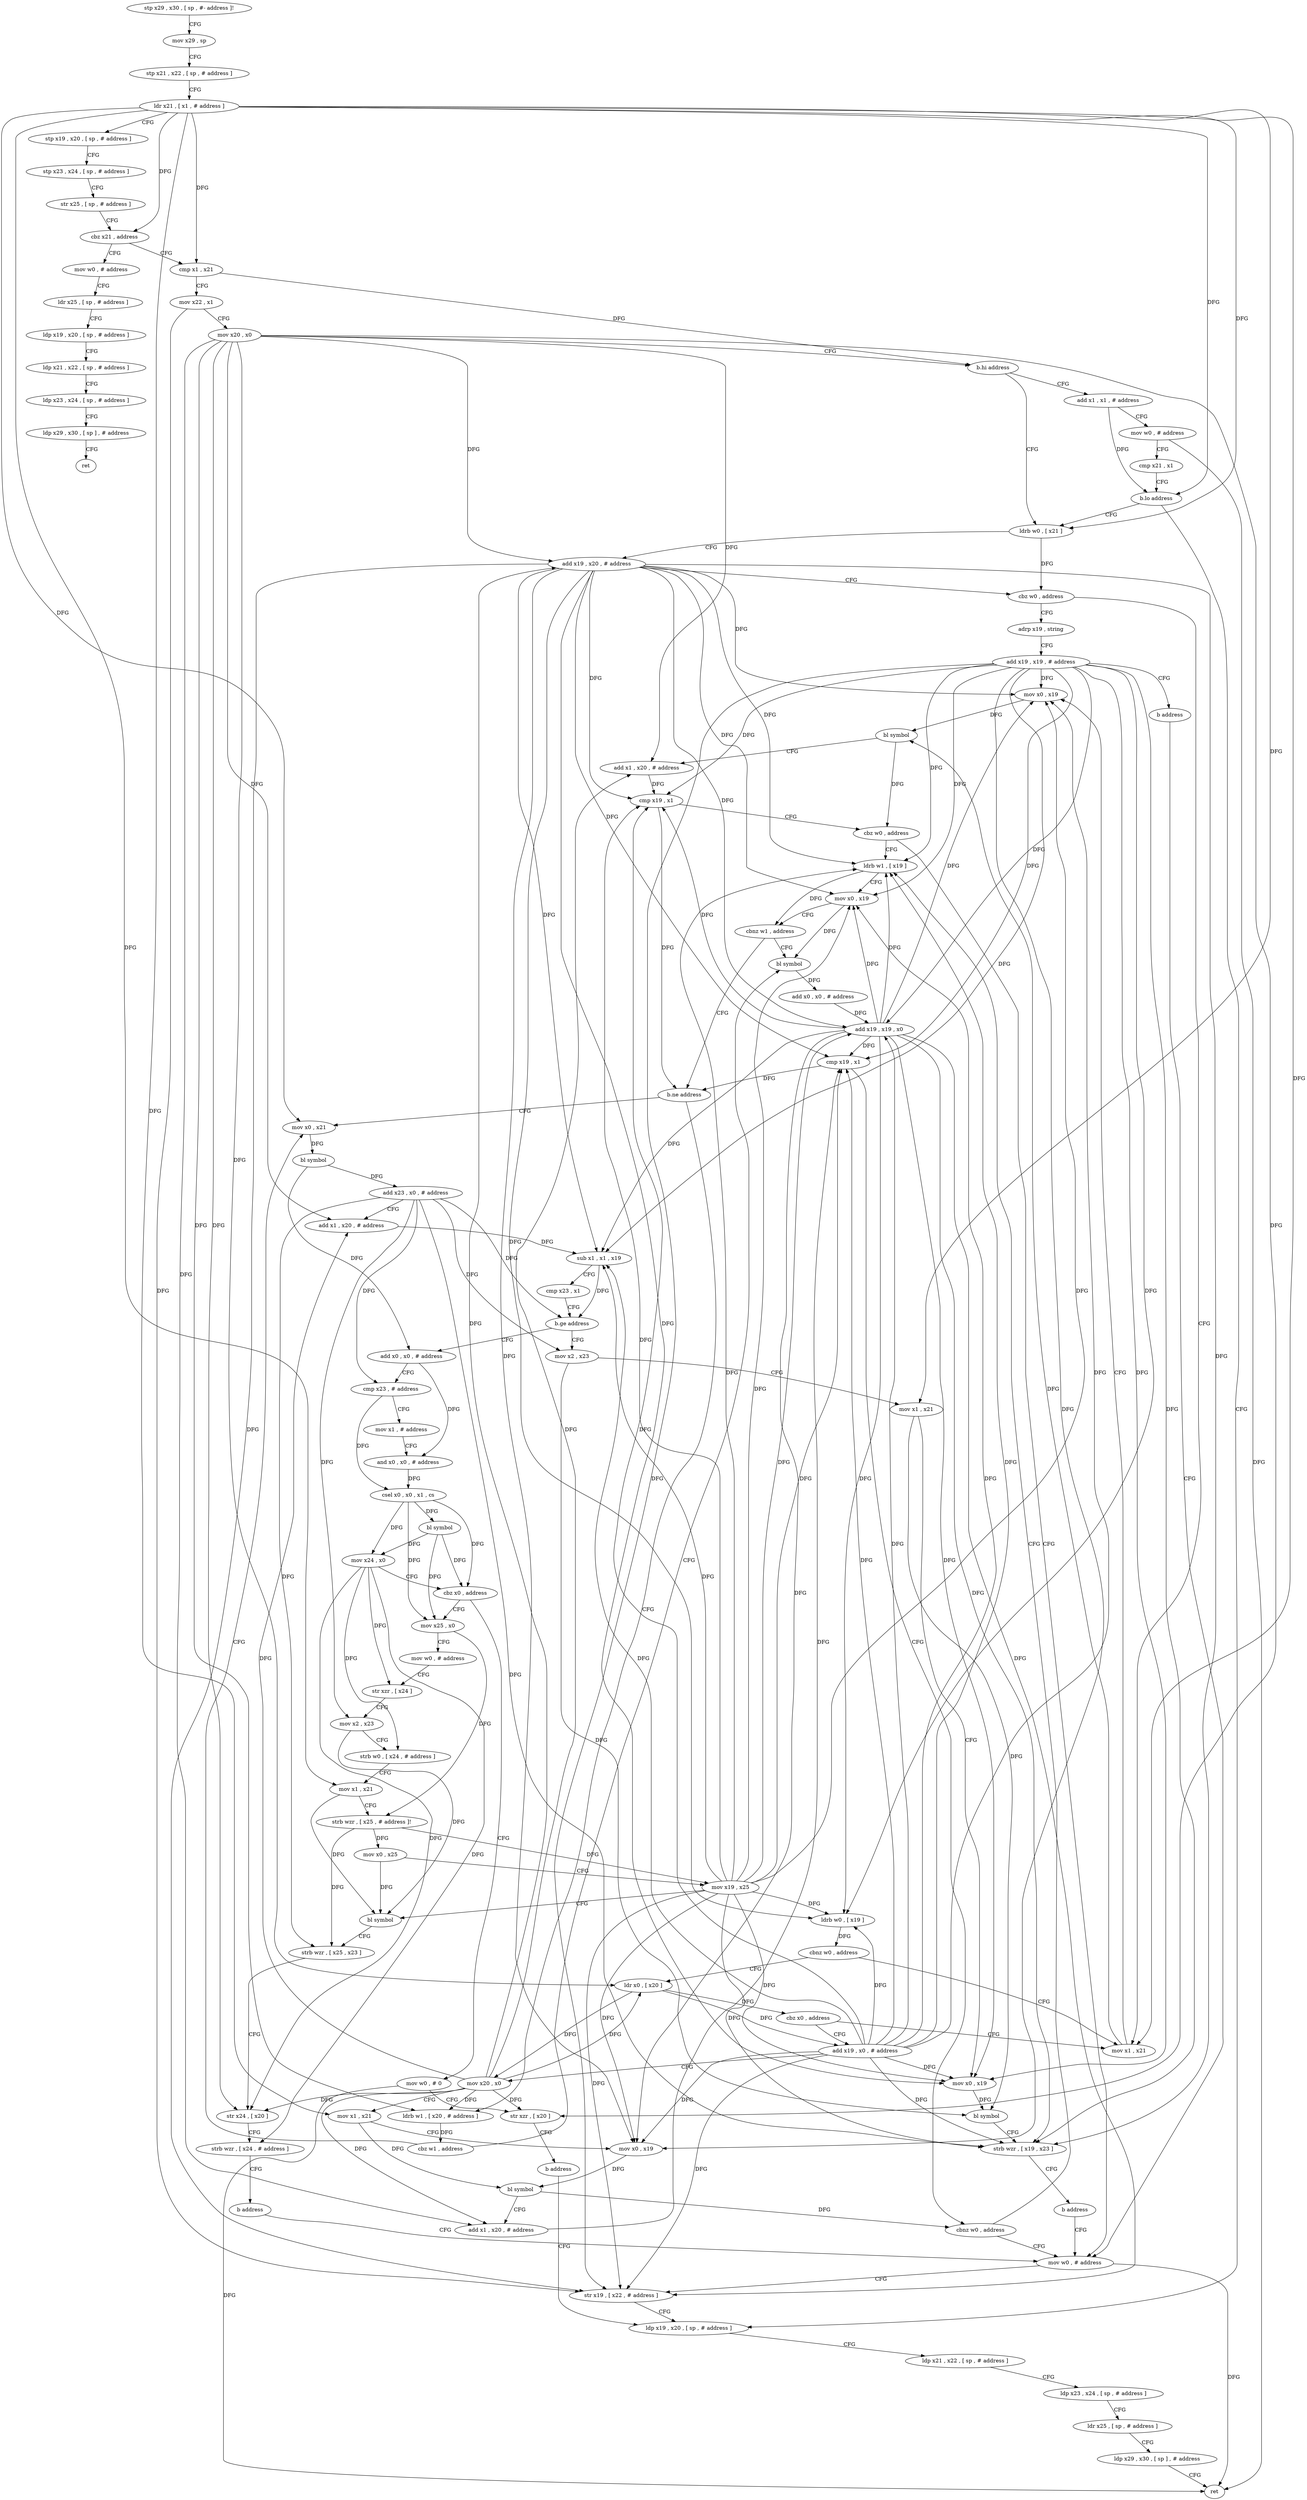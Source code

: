 digraph "func" {
"4423336" [label = "stp x29 , x30 , [ sp , #- address ]!" ]
"4423340" [label = "mov x29 , sp" ]
"4423344" [label = "stp x21 , x22 , [ sp , # address ]" ]
"4423348" [label = "ldr x21 , [ x1 , # address ]" ]
"4423352" [label = "stp x19 , x20 , [ sp , # address ]" ]
"4423356" [label = "stp x23 , x24 , [ sp , # address ]" ]
"4423360" [label = "str x25 , [ sp , # address ]" ]
"4423364" [label = "cbz x21 , address" ]
"4423624" [label = "mov w0 , # address" ]
"4423368" [label = "cmp x1 , x21" ]
"4423628" [label = "ldr x25 , [ sp , # address ]" ]
"4423632" [label = "ldp x19 , x20 , [ sp , # address ]" ]
"4423636" [label = "ldp x21 , x22 , [ sp , # address ]" ]
"4423640" [label = "ldp x23 , x24 , [ sp , # address ]" ]
"4423644" [label = "ldp x29 , x30 , [ sp ] , # address" ]
"4423648" [label = "ret" ]
"4423372" [label = "mov x22 , x1" ]
"4423376" [label = "mov x20 , x0" ]
"4423380" [label = "b.hi address" ]
"4423400" [label = "ldrb w0 , [ x21 ]" ]
"4423384" [label = "add x1 , x1 , # address" ]
"4423404" [label = "add x19 , x20 , # address" ]
"4423408" [label = "cbz w0 , address" ]
"4423552" [label = "adrp x19 , string" ]
"4423412" [label = "mov x1 , x21" ]
"4423388" [label = "mov w0 , # address" ]
"4423392" [label = "cmp x21 , x1" ]
"4423396" [label = "b.lo address" ]
"4423528" [label = "ldp x19 , x20 , [ sp , # address ]" ]
"4423556" [label = "add x19 , x19 , # address" ]
"4423560" [label = "b address" ]
"4423520" [label = "mov w0 , # address" ]
"4423416" [label = "mov x0 , x19" ]
"4423420" [label = "bl symbol" ]
"4423424" [label = "add x1 , x20 , # address" ]
"4423428" [label = "cmp x19 , x1" ]
"4423432" [label = "cbz w0 , address" ]
"4423436" [label = "ldrb w1 , [ x19 ]" ]
"4423532" [label = "ldp x21 , x22 , [ sp , # address ]" ]
"4423536" [label = "ldp x23 , x24 , [ sp , # address ]" ]
"4423540" [label = "ldr x25 , [ sp , # address ]" ]
"4423544" [label = "ldp x29 , x30 , [ sp ] , # address" ]
"4423548" [label = "ret" ]
"4423524" [label = "str x19 , [ x22 , # address ]" ]
"4423440" [label = "mov x0 , x19" ]
"4423444" [label = "cbnz w1 , address" ]
"4423460" [label = "bl symbol" ]
"4423448" [label = "b.ne address" ]
"4423464" [label = "add x0 , x0 , # address" ]
"4423468" [label = "add x19 , x19 , x0" ]
"4423472" [label = "ldrb w0 , [ x19 ]" ]
"4423476" [label = "cbnz w0 , address" ]
"4423480" [label = "ldr x0 , [ x20 ]" ]
"4423568" [label = "mov x0 , x21" ]
"4423452" [label = "ldrb w1 , [ x20 , # address ]" ]
"4423484" [label = "cbz x0 , address" ]
"4423488" [label = "add x19 , x0 , # address" ]
"4423572" [label = "bl symbol" ]
"4423576" [label = "add x23 , x0 , # address" ]
"4423580" [label = "add x1 , x20 , # address" ]
"4423584" [label = "sub x1 , x1 , x19" ]
"4423588" [label = "cmp x23 , x1" ]
"4423592" [label = "b.ge address" ]
"4423656" [label = "add x0 , x0 , # address" ]
"4423596" [label = "mov x2 , x23" ]
"4423456" [label = "cbz w1 , address" ]
"4423492" [label = "mov x20 , x0" ]
"4423496" [label = "mov x1 , x21" ]
"4423500" [label = "mov x0 , x19" ]
"4423504" [label = "bl symbol" ]
"4423508" [label = "add x1 , x20 , # address" ]
"4423512" [label = "cmp x19 , x1" ]
"4423516" [label = "cbnz w0 , address" ]
"4423660" [label = "cmp x23 , # address" ]
"4423664" [label = "mov x1 , # address" ]
"4423668" [label = "and x0 , x0 , # address" ]
"4423672" [label = "csel x0 , x0 , x1 , cs" ]
"4423676" [label = "bl symbol" ]
"4423680" [label = "mov x24 , x0" ]
"4423684" [label = "cbz x0 , address" ]
"4423744" [label = "mov w0 , # 0" ]
"4423688" [label = "mov x25 , x0" ]
"4423600" [label = "mov x1 , x21" ]
"4423604" [label = "mov x0 , x19" ]
"4423608" [label = "bl symbol" ]
"4423612" [label = "strb wzr , [ x19 , x23 ]" ]
"4423616" [label = "b address" ]
"4423748" [label = "str xzr , [ x20 ]" ]
"4423752" [label = "b address" ]
"4423692" [label = "mov w0 , # address" ]
"4423696" [label = "str xzr , [ x24 ]" ]
"4423700" [label = "mov x2 , x23" ]
"4423704" [label = "strb w0 , [ x24 , # address ]" ]
"4423708" [label = "mov x1 , x21" ]
"4423712" [label = "strb wzr , [ x25 , # address ]!" ]
"4423716" [label = "mov x0 , x25" ]
"4423720" [label = "mov x19 , x25" ]
"4423724" [label = "bl symbol" ]
"4423728" [label = "strb wzr , [ x25 , x23 ]" ]
"4423732" [label = "str x24 , [ x20 ]" ]
"4423736" [label = "strb wzr , [ x24 , # address ]" ]
"4423740" [label = "b address" ]
"4423336" -> "4423340" [ label = "CFG" ]
"4423340" -> "4423344" [ label = "CFG" ]
"4423344" -> "4423348" [ label = "CFG" ]
"4423348" -> "4423352" [ label = "CFG" ]
"4423348" -> "4423364" [ label = "DFG" ]
"4423348" -> "4423368" [ label = "DFG" ]
"4423348" -> "4423400" [ label = "DFG" ]
"4423348" -> "4423396" [ label = "DFG" ]
"4423348" -> "4423412" [ label = "DFG" ]
"4423348" -> "4423568" [ label = "DFG" ]
"4423348" -> "4423496" [ label = "DFG" ]
"4423348" -> "4423600" [ label = "DFG" ]
"4423348" -> "4423708" [ label = "DFG" ]
"4423352" -> "4423356" [ label = "CFG" ]
"4423356" -> "4423360" [ label = "CFG" ]
"4423360" -> "4423364" [ label = "CFG" ]
"4423364" -> "4423624" [ label = "CFG" ]
"4423364" -> "4423368" [ label = "CFG" ]
"4423624" -> "4423628" [ label = "CFG" ]
"4423368" -> "4423372" [ label = "CFG" ]
"4423368" -> "4423380" [ label = "DFG" ]
"4423628" -> "4423632" [ label = "CFG" ]
"4423632" -> "4423636" [ label = "CFG" ]
"4423636" -> "4423640" [ label = "CFG" ]
"4423640" -> "4423644" [ label = "CFG" ]
"4423644" -> "4423648" [ label = "CFG" ]
"4423372" -> "4423376" [ label = "CFG" ]
"4423372" -> "4423524" [ label = "DFG" ]
"4423376" -> "4423380" [ label = "CFG" ]
"4423376" -> "4423404" [ label = "DFG" ]
"4423376" -> "4423424" [ label = "DFG" ]
"4423376" -> "4423480" [ label = "DFG" ]
"4423376" -> "4423580" [ label = "DFG" ]
"4423376" -> "4423452" [ label = "DFG" ]
"4423376" -> "4423508" [ label = "DFG" ]
"4423376" -> "4423748" [ label = "DFG" ]
"4423376" -> "4423732" [ label = "DFG" ]
"4423380" -> "4423400" [ label = "CFG" ]
"4423380" -> "4423384" [ label = "CFG" ]
"4423400" -> "4423404" [ label = "CFG" ]
"4423400" -> "4423408" [ label = "DFG" ]
"4423384" -> "4423388" [ label = "CFG" ]
"4423384" -> "4423396" [ label = "DFG" ]
"4423404" -> "4423408" [ label = "CFG" ]
"4423404" -> "4423416" [ label = "DFG" ]
"4423404" -> "4423428" [ label = "DFG" ]
"4423404" -> "4423524" [ label = "DFG" ]
"4423404" -> "4423436" [ label = "DFG" ]
"4423404" -> "4423440" [ label = "DFG" ]
"4423404" -> "4423468" [ label = "DFG" ]
"4423404" -> "4423472" [ label = "DFG" ]
"4423404" -> "4423584" [ label = "DFG" ]
"4423404" -> "4423500" [ label = "DFG" ]
"4423404" -> "4423512" [ label = "DFG" ]
"4423404" -> "4423604" [ label = "DFG" ]
"4423404" -> "4423612" [ label = "DFG" ]
"4423408" -> "4423552" [ label = "CFG" ]
"4423408" -> "4423412" [ label = "CFG" ]
"4423552" -> "4423556" [ label = "CFG" ]
"4423412" -> "4423416" [ label = "CFG" ]
"4423412" -> "4423420" [ label = "DFG" ]
"4423388" -> "4423392" [ label = "CFG" ]
"4423388" -> "4423548" [ label = "DFG" ]
"4423392" -> "4423396" [ label = "CFG" ]
"4423396" -> "4423528" [ label = "CFG" ]
"4423396" -> "4423400" [ label = "CFG" ]
"4423528" -> "4423532" [ label = "CFG" ]
"4423556" -> "4423560" [ label = "CFG" ]
"4423556" -> "4423416" [ label = "DFG" ]
"4423556" -> "4423428" [ label = "DFG" ]
"4423556" -> "4423524" [ label = "DFG" ]
"4423556" -> "4423436" [ label = "DFG" ]
"4423556" -> "4423440" [ label = "DFG" ]
"4423556" -> "4423468" [ label = "DFG" ]
"4423556" -> "4423472" [ label = "DFG" ]
"4423556" -> "4423584" [ label = "DFG" ]
"4423556" -> "4423500" [ label = "DFG" ]
"4423556" -> "4423512" [ label = "DFG" ]
"4423556" -> "4423604" [ label = "DFG" ]
"4423556" -> "4423612" [ label = "DFG" ]
"4423560" -> "4423520" [ label = "CFG" ]
"4423520" -> "4423524" [ label = "CFG" ]
"4423520" -> "4423548" [ label = "DFG" ]
"4423416" -> "4423420" [ label = "DFG" ]
"4423420" -> "4423424" [ label = "CFG" ]
"4423420" -> "4423432" [ label = "DFG" ]
"4423424" -> "4423428" [ label = "DFG" ]
"4423428" -> "4423432" [ label = "CFG" ]
"4423428" -> "4423448" [ label = "DFG" ]
"4423432" -> "4423520" [ label = "CFG" ]
"4423432" -> "4423436" [ label = "CFG" ]
"4423436" -> "4423440" [ label = "CFG" ]
"4423436" -> "4423444" [ label = "DFG" ]
"4423532" -> "4423536" [ label = "CFG" ]
"4423536" -> "4423540" [ label = "CFG" ]
"4423540" -> "4423544" [ label = "CFG" ]
"4423544" -> "4423548" [ label = "CFG" ]
"4423524" -> "4423528" [ label = "CFG" ]
"4423440" -> "4423444" [ label = "CFG" ]
"4423440" -> "4423460" [ label = "DFG" ]
"4423444" -> "4423460" [ label = "CFG" ]
"4423444" -> "4423448" [ label = "CFG" ]
"4423460" -> "4423464" [ label = "DFG" ]
"4423448" -> "4423568" [ label = "CFG" ]
"4423448" -> "4423452" [ label = "CFG" ]
"4423464" -> "4423468" [ label = "DFG" ]
"4423468" -> "4423472" [ label = "DFG" ]
"4423468" -> "4423416" [ label = "DFG" ]
"4423468" -> "4423524" [ label = "DFG" ]
"4423468" -> "4423436" [ label = "DFG" ]
"4423468" -> "4423440" [ label = "DFG" ]
"4423468" -> "4423428" [ label = "DFG" ]
"4423468" -> "4423584" [ label = "DFG" ]
"4423468" -> "4423500" [ label = "DFG" ]
"4423468" -> "4423512" [ label = "DFG" ]
"4423468" -> "4423604" [ label = "DFG" ]
"4423468" -> "4423612" [ label = "DFG" ]
"4423472" -> "4423476" [ label = "DFG" ]
"4423476" -> "4423412" [ label = "CFG" ]
"4423476" -> "4423480" [ label = "CFG" ]
"4423480" -> "4423484" [ label = "DFG" ]
"4423480" -> "4423488" [ label = "DFG" ]
"4423480" -> "4423492" [ label = "DFG" ]
"4423568" -> "4423572" [ label = "DFG" ]
"4423452" -> "4423456" [ label = "DFG" ]
"4423484" -> "4423412" [ label = "CFG" ]
"4423484" -> "4423488" [ label = "CFG" ]
"4423488" -> "4423492" [ label = "CFG" ]
"4423488" -> "4423416" [ label = "DFG" ]
"4423488" -> "4423524" [ label = "DFG" ]
"4423488" -> "4423436" [ label = "DFG" ]
"4423488" -> "4423440" [ label = "DFG" ]
"4423488" -> "4423472" [ label = "DFG" ]
"4423488" -> "4423584" [ label = "DFG" ]
"4423488" -> "4423428" [ label = "DFG" ]
"4423488" -> "4423468" [ label = "DFG" ]
"4423488" -> "4423500" [ label = "DFG" ]
"4423488" -> "4423512" [ label = "DFG" ]
"4423488" -> "4423604" [ label = "DFG" ]
"4423488" -> "4423612" [ label = "DFG" ]
"4423572" -> "4423576" [ label = "DFG" ]
"4423572" -> "4423656" [ label = "DFG" ]
"4423576" -> "4423580" [ label = "CFG" ]
"4423576" -> "4423592" [ label = "DFG" ]
"4423576" -> "4423660" [ label = "DFG" ]
"4423576" -> "4423596" [ label = "DFG" ]
"4423576" -> "4423612" [ label = "DFG" ]
"4423576" -> "4423700" [ label = "DFG" ]
"4423576" -> "4423728" [ label = "DFG" ]
"4423580" -> "4423584" [ label = "DFG" ]
"4423584" -> "4423588" [ label = "CFG" ]
"4423584" -> "4423592" [ label = "DFG" ]
"4423588" -> "4423592" [ label = "CFG" ]
"4423592" -> "4423656" [ label = "CFG" ]
"4423592" -> "4423596" [ label = "CFG" ]
"4423656" -> "4423660" [ label = "CFG" ]
"4423656" -> "4423668" [ label = "DFG" ]
"4423596" -> "4423600" [ label = "CFG" ]
"4423596" -> "4423608" [ label = "DFG" ]
"4423456" -> "4423568" [ label = "CFG" ]
"4423456" -> "4423460" [ label = "CFG" ]
"4423492" -> "4423496" [ label = "CFG" ]
"4423492" -> "4423404" [ label = "DFG" ]
"4423492" -> "4423424" [ label = "DFG" ]
"4423492" -> "4423480" [ label = "DFG" ]
"4423492" -> "4423580" [ label = "DFG" ]
"4423492" -> "4423452" [ label = "DFG" ]
"4423492" -> "4423508" [ label = "DFG" ]
"4423492" -> "4423748" [ label = "DFG" ]
"4423492" -> "4423732" [ label = "DFG" ]
"4423496" -> "4423500" [ label = "CFG" ]
"4423496" -> "4423504" [ label = "DFG" ]
"4423500" -> "4423504" [ label = "DFG" ]
"4423504" -> "4423508" [ label = "CFG" ]
"4423504" -> "4423516" [ label = "DFG" ]
"4423508" -> "4423512" [ label = "DFG" ]
"4423512" -> "4423516" [ label = "CFG" ]
"4423512" -> "4423448" [ label = "DFG" ]
"4423516" -> "4423436" [ label = "CFG" ]
"4423516" -> "4423520" [ label = "CFG" ]
"4423660" -> "4423664" [ label = "CFG" ]
"4423660" -> "4423672" [ label = "DFG" ]
"4423664" -> "4423668" [ label = "CFG" ]
"4423668" -> "4423672" [ label = "DFG" ]
"4423672" -> "4423676" [ label = "DFG" ]
"4423672" -> "4423680" [ label = "DFG" ]
"4423672" -> "4423684" [ label = "DFG" ]
"4423672" -> "4423688" [ label = "DFG" ]
"4423676" -> "4423680" [ label = "DFG" ]
"4423676" -> "4423684" [ label = "DFG" ]
"4423676" -> "4423688" [ label = "DFG" ]
"4423680" -> "4423684" [ label = "CFG" ]
"4423680" -> "4423696" [ label = "DFG" ]
"4423680" -> "4423704" [ label = "DFG" ]
"4423680" -> "4423732" [ label = "DFG" ]
"4423680" -> "4423736" [ label = "DFG" ]
"4423684" -> "4423744" [ label = "CFG" ]
"4423684" -> "4423688" [ label = "CFG" ]
"4423744" -> "4423748" [ label = "CFG" ]
"4423744" -> "4423548" [ label = "DFG" ]
"4423688" -> "4423692" [ label = "CFG" ]
"4423688" -> "4423712" [ label = "DFG" ]
"4423600" -> "4423604" [ label = "CFG" ]
"4423600" -> "4423608" [ label = "DFG" ]
"4423604" -> "4423608" [ label = "DFG" ]
"4423608" -> "4423612" [ label = "CFG" ]
"4423612" -> "4423616" [ label = "CFG" ]
"4423616" -> "4423520" [ label = "CFG" ]
"4423748" -> "4423752" [ label = "CFG" ]
"4423752" -> "4423528" [ label = "CFG" ]
"4423692" -> "4423696" [ label = "CFG" ]
"4423696" -> "4423700" [ label = "CFG" ]
"4423700" -> "4423704" [ label = "CFG" ]
"4423700" -> "4423724" [ label = "DFG" ]
"4423704" -> "4423708" [ label = "CFG" ]
"4423708" -> "4423712" [ label = "CFG" ]
"4423708" -> "4423724" [ label = "DFG" ]
"4423712" -> "4423716" [ label = "DFG" ]
"4423712" -> "4423720" [ label = "DFG" ]
"4423712" -> "4423728" [ label = "DFG" ]
"4423716" -> "4423720" [ label = "CFG" ]
"4423716" -> "4423724" [ label = "DFG" ]
"4423720" -> "4423724" [ label = "CFG" ]
"4423720" -> "4423416" [ label = "DFG" ]
"4423720" -> "4423524" [ label = "DFG" ]
"4423720" -> "4423436" [ label = "DFG" ]
"4423720" -> "4423440" [ label = "DFG" ]
"4423720" -> "4423472" [ label = "DFG" ]
"4423720" -> "4423584" [ label = "DFG" ]
"4423720" -> "4423500" [ label = "DFG" ]
"4423720" -> "4423604" [ label = "DFG" ]
"4423720" -> "4423428" [ label = "DFG" ]
"4423720" -> "4423468" [ label = "DFG" ]
"4423720" -> "4423512" [ label = "DFG" ]
"4423720" -> "4423612" [ label = "DFG" ]
"4423724" -> "4423728" [ label = "CFG" ]
"4423728" -> "4423732" [ label = "CFG" ]
"4423732" -> "4423736" [ label = "CFG" ]
"4423736" -> "4423740" [ label = "CFG" ]
"4423740" -> "4423520" [ label = "CFG" ]
}
